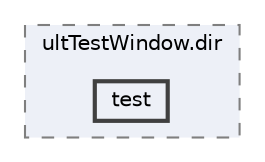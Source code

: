digraph "linuxbuild/src/CMakeFiles/ultTestWindow.dir/test"
{
 // LATEX_PDF_SIZE
  bgcolor="transparent";
  edge [fontname=Helvetica,fontsize=10,labelfontname=Helvetica,labelfontsize=10];
  node [fontname=Helvetica,fontsize=10,shape=box,height=0.2,width=0.4];
  compound=true
  subgraph clusterdir_79e809215717cb16bf1157b0ab07731f {
    graph [ bgcolor="#edf0f7", pencolor="grey50", label="ultTestWindow.dir", fontname=Helvetica,fontsize=10 style="filled,dashed", URL="dir_79e809215717cb16bf1157b0ab07731f.html",tooltip=""]
  dir_c99201b484bed87b8f978efa0fd0c158 [label="test", fillcolor="#edf0f7", color="grey25", style="filled,bold", URL="dir_c99201b484bed87b8f978efa0fd0c158.html",tooltip=""];
  }
}
